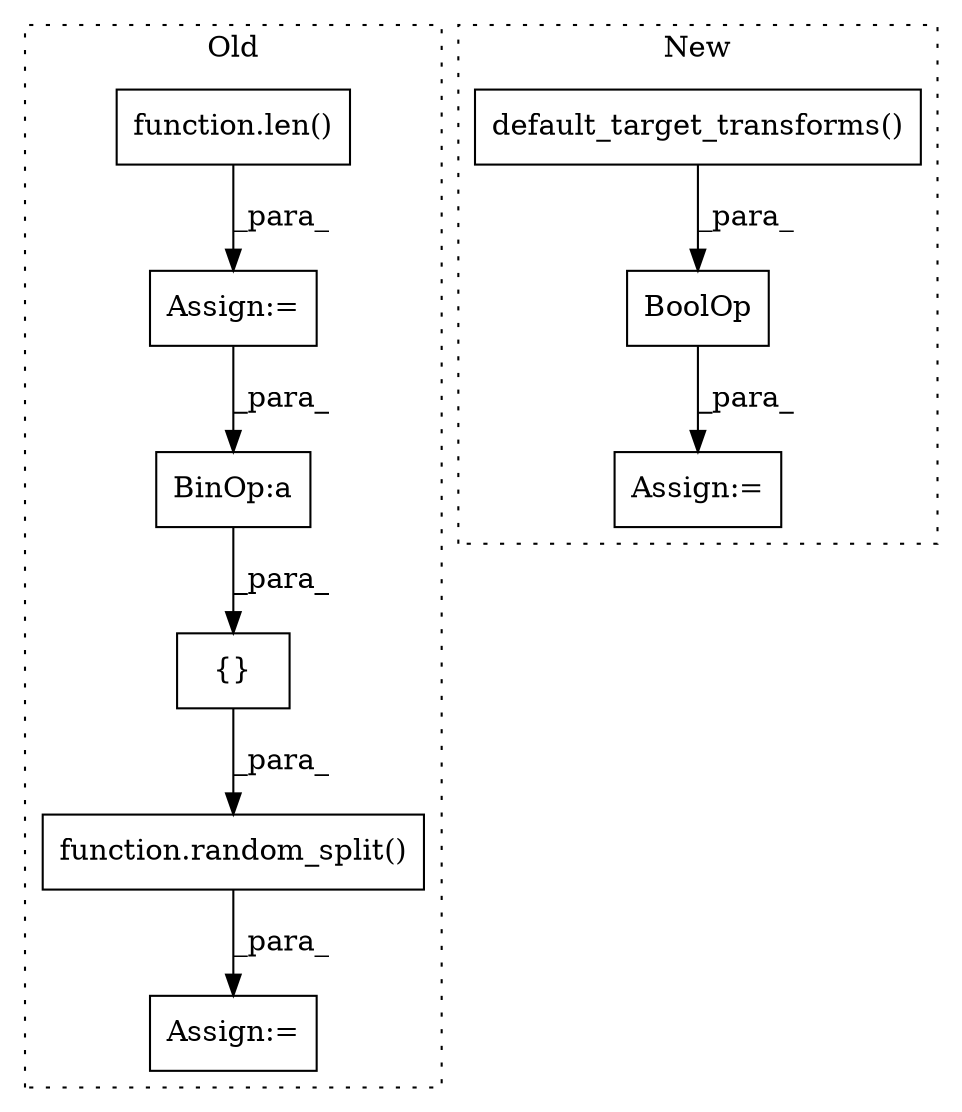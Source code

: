 digraph G {
subgraph cluster0 {
1 [label="{}" a="59" s="4356,4402" l="1,0" shape="box"];
3 [label="BinOp:a" a="82" s="4369" l="3" shape="box"];
6 [label="Assign:=" a="68" s="4293" l="16" shape="box"];
7 [label="Assign:=" a="68" s="4268" l="3" shape="box"];
8 [label="function.len()" a="75" s="4271,4282" l="4,1" shape="box"];
9 [label="function.random_split()" a="75" s="4309,4403" l="26,74" shape="box"];
label = "Old";
style="dotted";
}
subgraph cluster1 {
2 [label="default_target_transforms()" a="75" s="4477" l="32" shape="box"];
4 [label="BoolOp" a="72" s="4451" l="58" shape="box"];
5 [label="Assign:=" a="68" s="4448" l="3" shape="box"];
label = "New";
style="dotted";
}
1 -> 9 [label="_para_"];
2 -> 4 [label="_para_"];
3 -> 1 [label="_para_"];
4 -> 5 [label="_para_"];
7 -> 3 [label="_para_"];
8 -> 7 [label="_para_"];
9 -> 6 [label="_para_"];
}